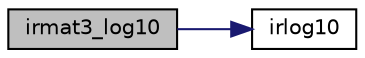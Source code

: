 digraph "irmat3_log10"
{
  edge [fontname="Helvetica",fontsize="10",labelfontname="Helvetica",labelfontsize="10"];
  node [fontname="Helvetica",fontsize="10",shape=record];
  rankdir="LR";
  Node36 [label="irmat3_log10",height=0.2,width=0.4,color="black", fillcolor="grey75", style="filled", fontcolor="black"];
  Node36 -> Node37 [color="midnightblue",fontsize="10",style="solid",fontname="Helvetica"];
  Node37 [label="irlog10",height=0.2,width=0.4,color="black", fillcolor="white", style="filled",URL="$irmulti_8c.html#a12b98f43b39fd51956cfd84cb7549de3",tooltip="対数関数 [y0,y1]=log([x0,x1]) "];
}
